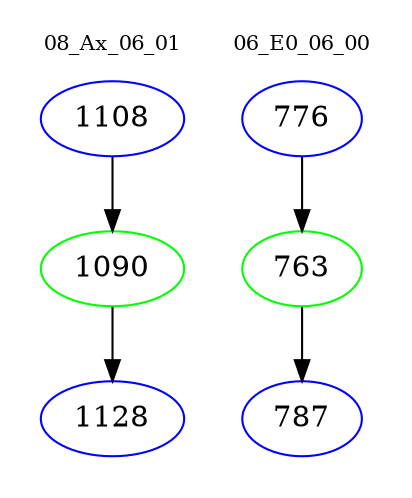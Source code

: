 digraph{
subgraph cluster_0 {
color = white
label = "08_Ax_06_01";
fontsize=10;
T0_1108 [label="1108", color="blue"]
T0_1108 -> T0_1090 [color="black"]
T0_1090 [label="1090", color="green"]
T0_1090 -> T0_1128 [color="black"]
T0_1128 [label="1128", color="blue"]
}
subgraph cluster_1 {
color = white
label = "06_E0_06_00";
fontsize=10;
T1_776 [label="776", color="blue"]
T1_776 -> T1_763 [color="black"]
T1_763 [label="763", color="green"]
T1_763 -> T1_787 [color="black"]
T1_787 [label="787", color="blue"]
}
}
